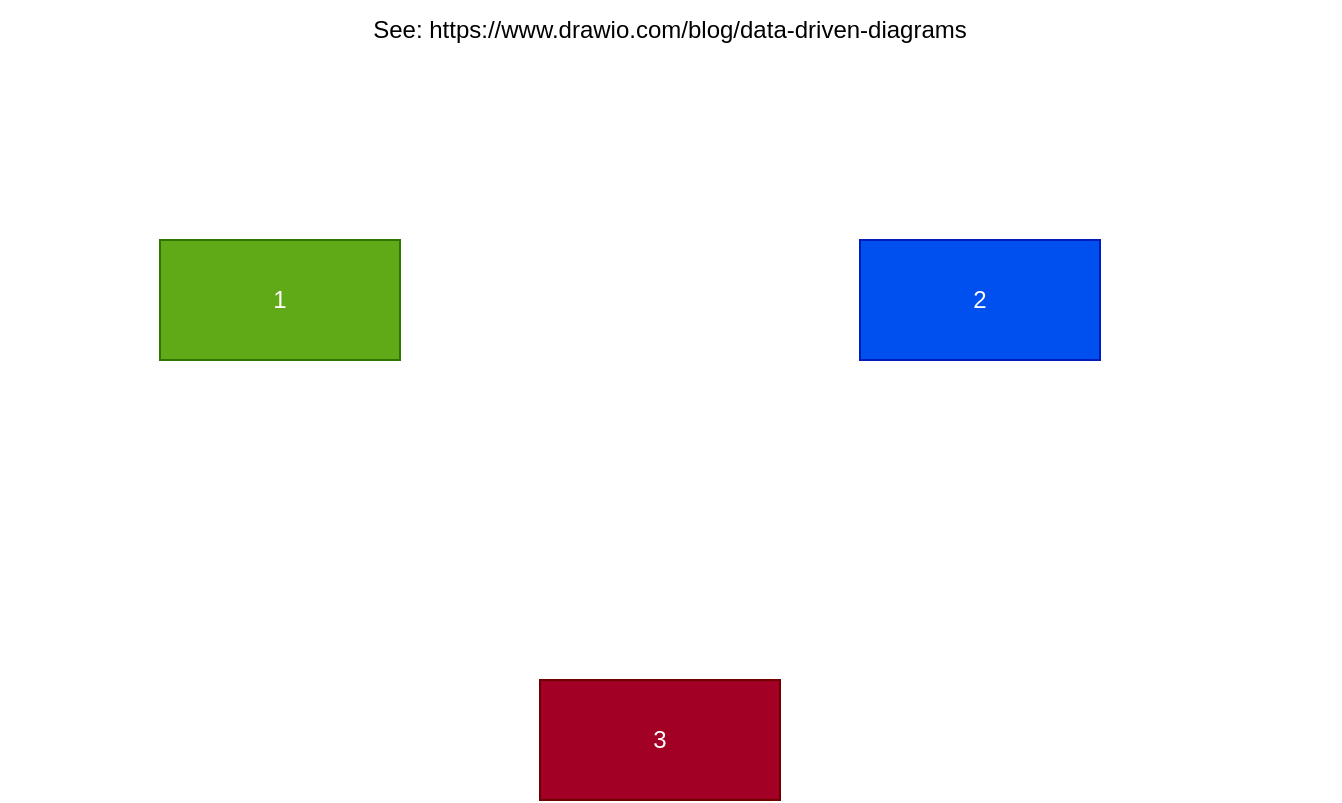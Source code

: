 <mxfile version="24.5.1" type="device">
  <diagram name="Page-1" id="IGRijIEaz_LXISFAQLLV">
    <mxGraphModel dx="1114" dy="878" grid="1" gridSize="10" guides="1" tooltips="1" connect="1" arrows="1" fold="1" page="1" pageScale="1" pageWidth="827" pageHeight="1169" math="0" shadow="0">
      <root>
        <mxCell id="0" />
        <mxCell id="1" parent="0" />
        <object label="1" id="Box_1">
          <mxCell style="rounded=0;whiteSpace=wrap;html=1;fillColor=#60a917;fontColor=#ffffff;strokeColor=#2D7600;" parent="1" vertex="1">
            <mxGeometry x="160" y="200" width="120" height="60" as="geometry" />
          </mxCell>
        </object>
        <object label="2" id="Box 2">
          <mxCell style="rounded=0;whiteSpace=wrap;html=1;fillColor=#0050ef;fontColor=#ffffff;strokeColor=#001DBC;" parent="1" vertex="1">
            <mxGeometry x="510" y="200" width="120" height="60" as="geometry" />
          </mxCell>
        </object>
        <object label="3" id="Something Else">
          <mxCell style="rounded=0;whiteSpace=wrap;html=1;fillColor=#a20025;fontColor=#ffffff;strokeColor=#6F0000;" parent="1" vertex="1">
            <mxGeometry x="350" y="420" width="120" height="60" as="geometry" />
          </mxCell>
        </object>
        <mxCell id="eSM2c6EErZ0h97KHhP3E-5" value="See:&amp;nbsp;https://www.drawio.com/blog/data-driven-diagrams" style="text;html=1;align=center;verticalAlign=middle;whiteSpace=wrap;rounded=0;" parent="1" vertex="1">
          <mxGeometry x="80" y="80" width="670" height="30" as="geometry" />
        </mxCell>
      </root>
    </mxGraphModel>
  </diagram>
</mxfile>
